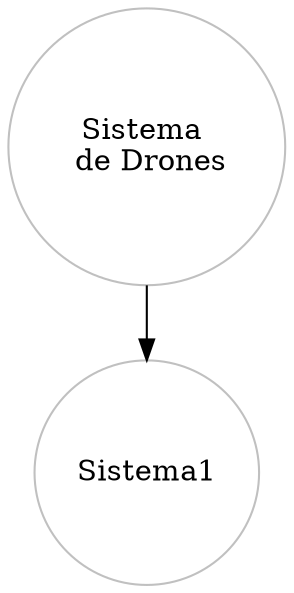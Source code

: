 digraph G {
    rankdir=TB
    node[shape=circle,color=grey]
    Nodo0[label="Sistema 
 de Drones"]
	Nodo1[label="Sistema1"]

	Nodo0 -> Nodo1

}
